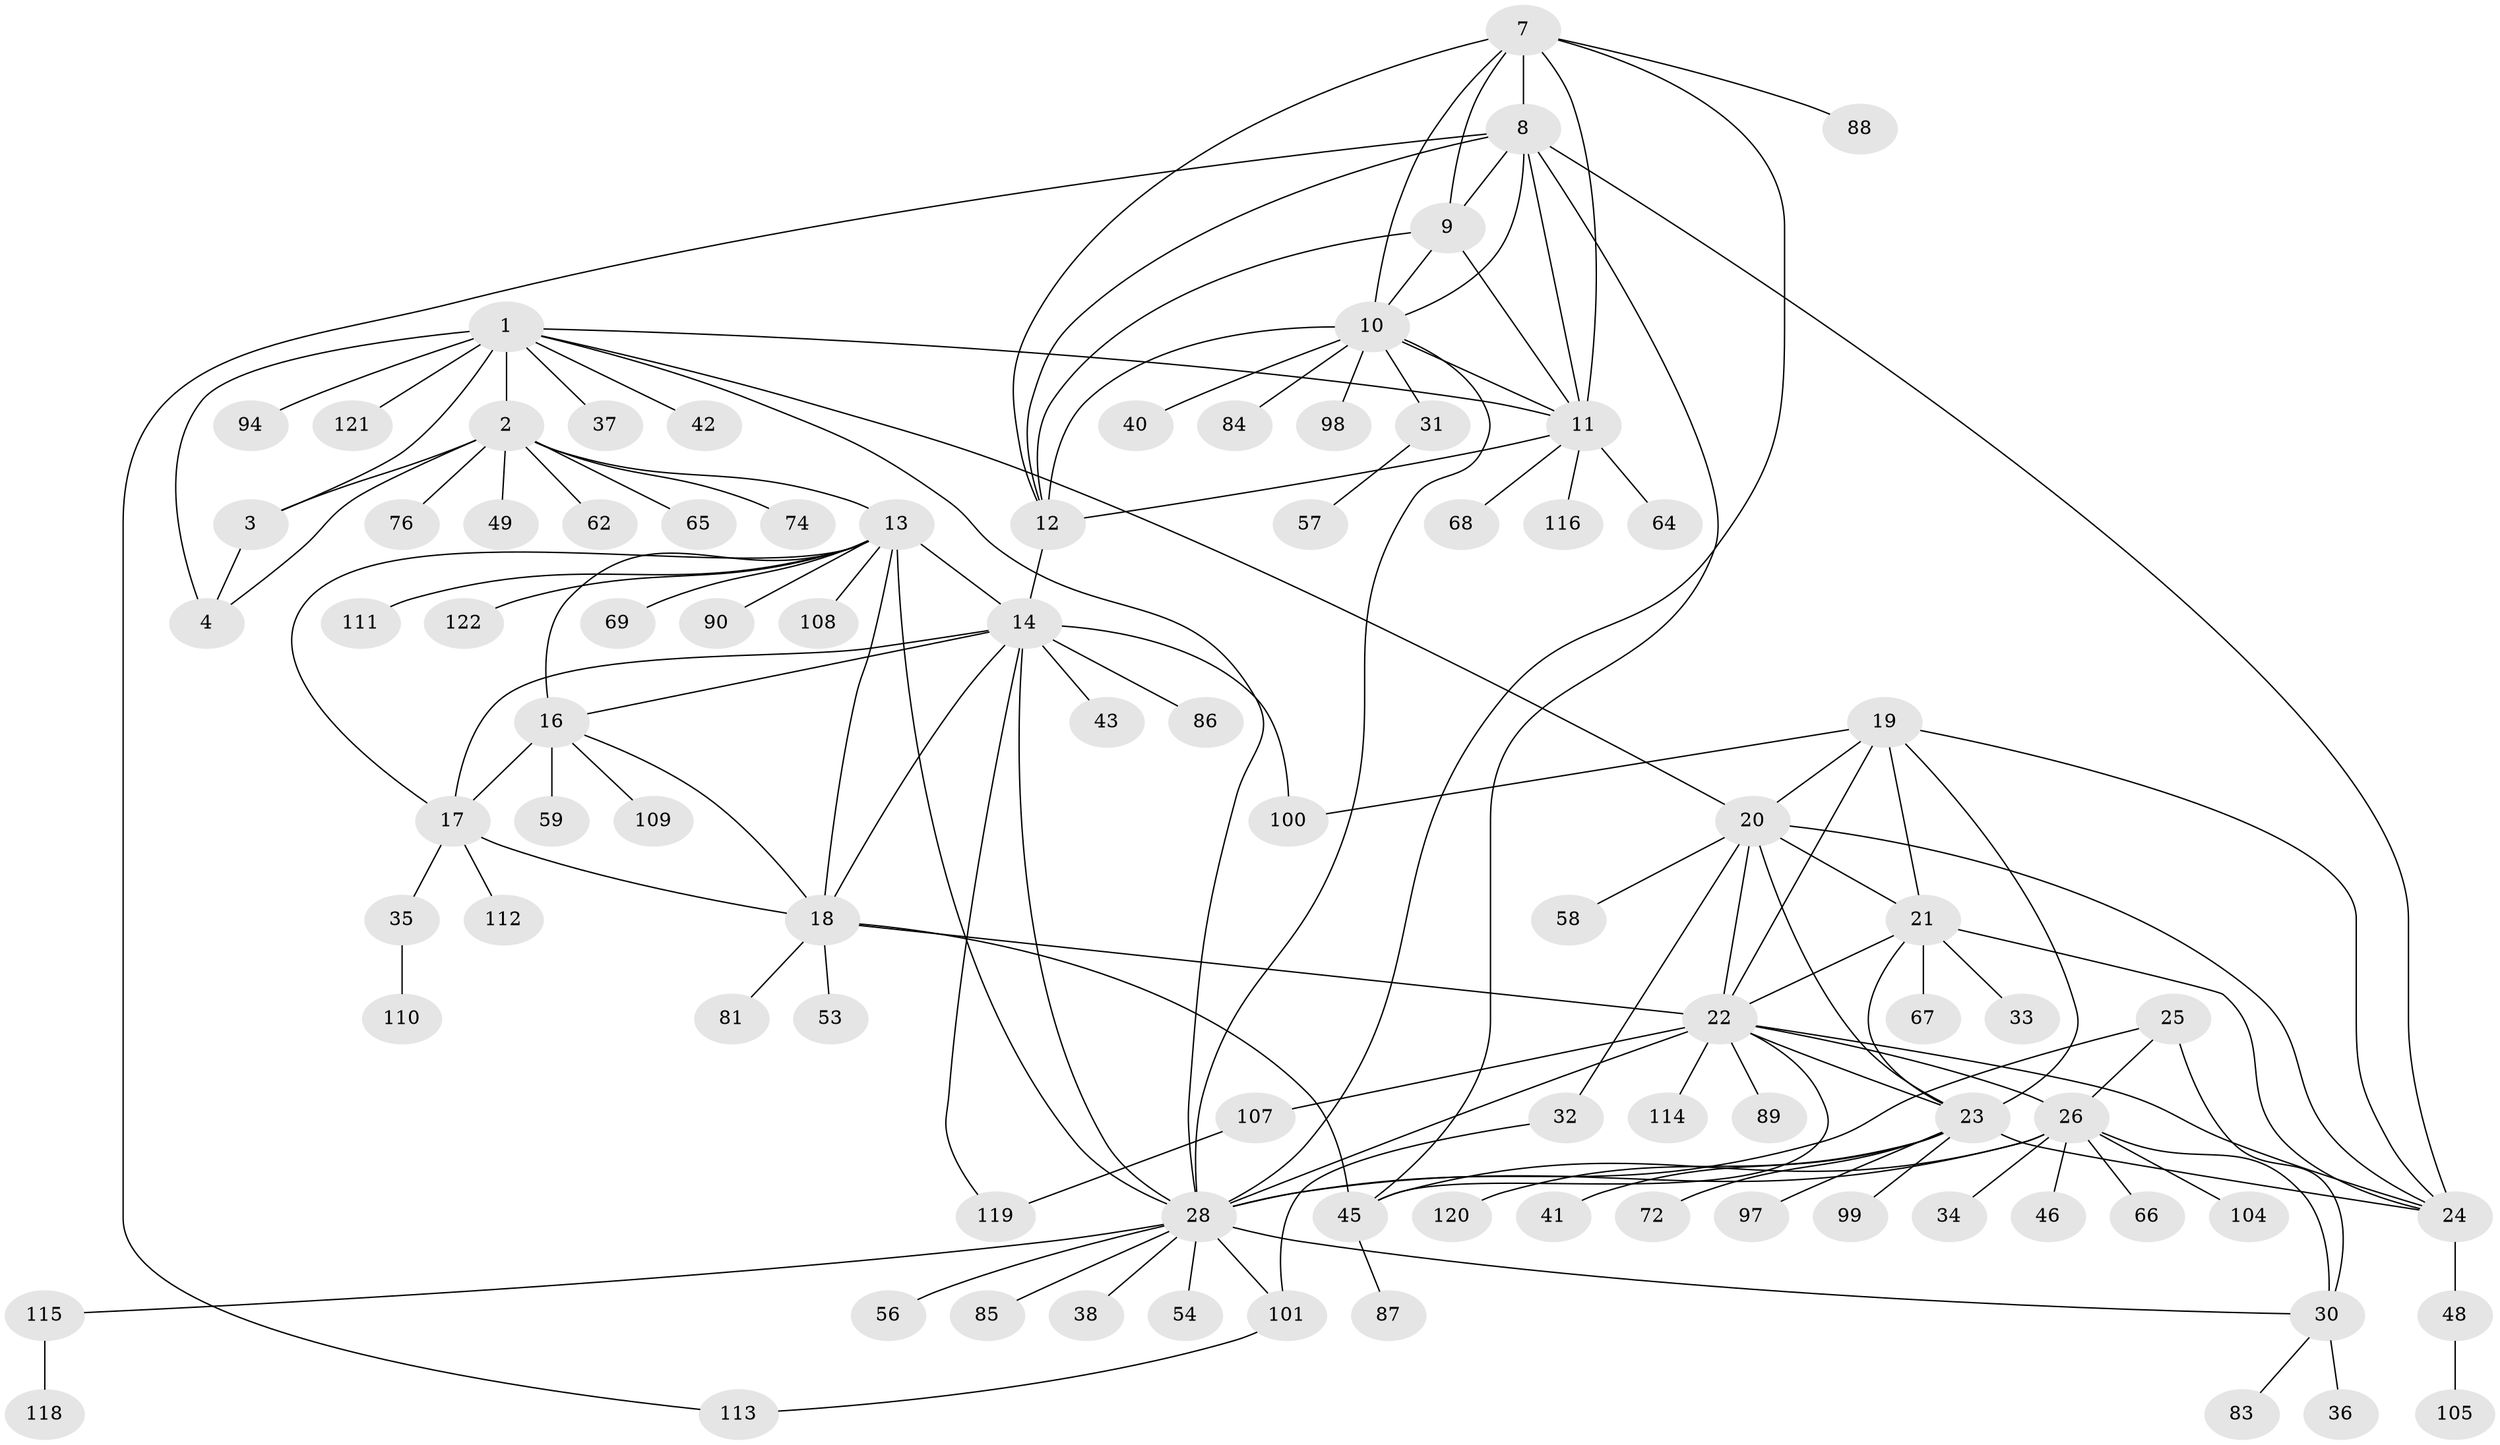 // Generated by graph-tools (version 1.1) at 2025/52/02/27/25 19:52:15]
// undirected, 89 vertices, 136 edges
graph export_dot {
graph [start="1"]
  node [color=gray90,style=filled];
  1 [super="+5"];
  2 [super="+6"];
  3 [super="+75"];
  4 [super="+61"];
  7 [super="+39"];
  8 [super="+47"];
  9 [super="+44"];
  10 [super="+91"];
  11 [super="+55"];
  12 [super="+60"];
  13 [super="+15"];
  14 [super="+106"];
  16 [super="+50"];
  17 [super="+95"];
  18 [super="+93"];
  19 [super="+51"];
  20 [super="+96"];
  21 [super="+70"];
  22 [super="+63"];
  23 [super="+92"];
  24 [super="+103"];
  25 [super="+77"];
  26 [super="+27"];
  28 [super="+29"];
  30 [super="+71"];
  31;
  32 [super="+82"];
  33;
  34;
  35;
  36;
  37 [super="+52"];
  38;
  40 [super="+73"];
  41;
  42;
  43;
  45 [super="+79"];
  46;
  48;
  49;
  53;
  54;
  56 [super="+78"];
  57;
  58;
  59 [super="+80"];
  62;
  64;
  65;
  66;
  67;
  68;
  69;
  72;
  74;
  76;
  81;
  83;
  84;
  85;
  86;
  87;
  88;
  89;
  90;
  94;
  97;
  98;
  99;
  100;
  101 [super="+102"];
  104;
  105;
  107;
  108;
  109;
  110;
  111 [super="+117"];
  112;
  113;
  114;
  115;
  116;
  118;
  119;
  120;
  121;
  122;
  1 -- 2 [weight=4];
  1 -- 3 [weight=2];
  1 -- 4 [weight=2];
  1 -- 37;
  1 -- 42;
  1 -- 94;
  1 -- 121;
  1 -- 20;
  1 -- 11;
  1 -- 28;
  2 -- 3 [weight=2];
  2 -- 4 [weight=2];
  2 -- 74;
  2 -- 65;
  2 -- 76;
  2 -- 13;
  2 -- 49;
  2 -- 62;
  3 -- 4;
  7 -- 8;
  7 -- 9;
  7 -- 10;
  7 -- 11;
  7 -- 12;
  7 -- 28;
  7 -- 88;
  8 -- 9;
  8 -- 10;
  8 -- 11;
  8 -- 12;
  8 -- 24;
  8 -- 113;
  8 -- 45;
  9 -- 10;
  9 -- 11;
  9 -- 12;
  10 -- 11;
  10 -- 12;
  10 -- 31;
  10 -- 40;
  10 -- 84;
  10 -- 98;
  10 -- 28;
  11 -- 12;
  11 -- 64;
  11 -- 68;
  11 -- 116;
  12 -- 14;
  13 -- 14 [weight=2];
  13 -- 16 [weight=2];
  13 -- 17 [weight=2];
  13 -- 18 [weight=2];
  13 -- 90;
  13 -- 111;
  13 -- 122;
  13 -- 69;
  13 -- 108;
  13 -- 28;
  14 -- 16;
  14 -- 17;
  14 -- 18;
  14 -- 43;
  14 -- 86;
  14 -- 100;
  14 -- 119;
  14 -- 28;
  16 -- 17;
  16 -- 18;
  16 -- 59;
  16 -- 109;
  17 -- 18;
  17 -- 35;
  17 -- 112;
  18 -- 22;
  18 -- 45;
  18 -- 53;
  18 -- 81;
  19 -- 20;
  19 -- 21;
  19 -- 22;
  19 -- 23;
  19 -- 24;
  19 -- 100;
  20 -- 21;
  20 -- 22;
  20 -- 23;
  20 -- 24;
  20 -- 32;
  20 -- 58;
  21 -- 22;
  21 -- 23;
  21 -- 24;
  21 -- 33;
  21 -- 67;
  22 -- 23;
  22 -- 24;
  22 -- 45;
  22 -- 89;
  22 -- 107;
  22 -- 114;
  22 -- 26;
  22 -- 28;
  23 -- 24;
  23 -- 41;
  23 -- 72;
  23 -- 99;
  23 -- 120;
  23 -- 97;
  24 -- 48;
  25 -- 26 [weight=2];
  25 -- 28 [weight=2];
  25 -- 30;
  26 -- 28 [weight=4];
  26 -- 30 [weight=2];
  26 -- 34;
  26 -- 66;
  26 -- 104;
  26 -- 46;
  26 -- 45;
  28 -- 30 [weight=2];
  28 -- 85;
  28 -- 101;
  28 -- 38;
  28 -- 115;
  28 -- 54;
  28 -- 56;
  30 -- 36;
  30 -- 83;
  31 -- 57;
  32 -- 101;
  35 -- 110;
  45 -- 87;
  48 -- 105;
  101 -- 113;
  107 -- 119;
  115 -- 118;
}
